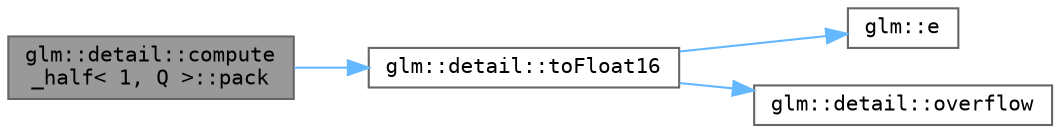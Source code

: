 digraph "glm::detail::compute_half&lt; 1, Q &gt;::pack"
{
 // LATEX_PDF_SIZE
  bgcolor="transparent";
  edge [fontname=Terminal,fontsize=10,labelfontname=Helvetica,labelfontsize=10];
  node [fontname=Terminal,fontsize=10,shape=box,height=0.2,width=0.4];
  rankdir="LR";
  Node1 [label="glm::detail::compute\l_half\< 1, Q \>::pack",height=0.2,width=0.4,color="gray40", fillcolor="grey60", style="filled", fontcolor="black",tooltip=" "];
  Node1 -> Node2 [color="steelblue1",style="solid"];
  Node2 [label="glm::detail::toFloat16",height=0.2,width=0.4,color="grey40", fillcolor="white", style="filled",URL="$namespaceglm_1_1detail.html#ac16321696a34b41c55f941b319d50652",tooltip=" "];
  Node2 -> Node3 [color="steelblue1",style="solid"];
  Node3 [label="glm::e",height=0.2,width=0.4,color="grey40", fillcolor="white", style="filled",URL="$group__gtc__constants.html#ga4b7956eb6e2fbedfc7cf2e46e85c5139",tooltip=" "];
  Node2 -> Node4 [color="steelblue1",style="solid"];
  Node4 [label="glm::detail::overflow",height=0.2,width=0.4,color="grey40", fillcolor="white", style="filled",URL="$namespaceglm_1_1detail.html#a61efe122333bc00e81c57e0927bfdfb3",tooltip=" "];
}
